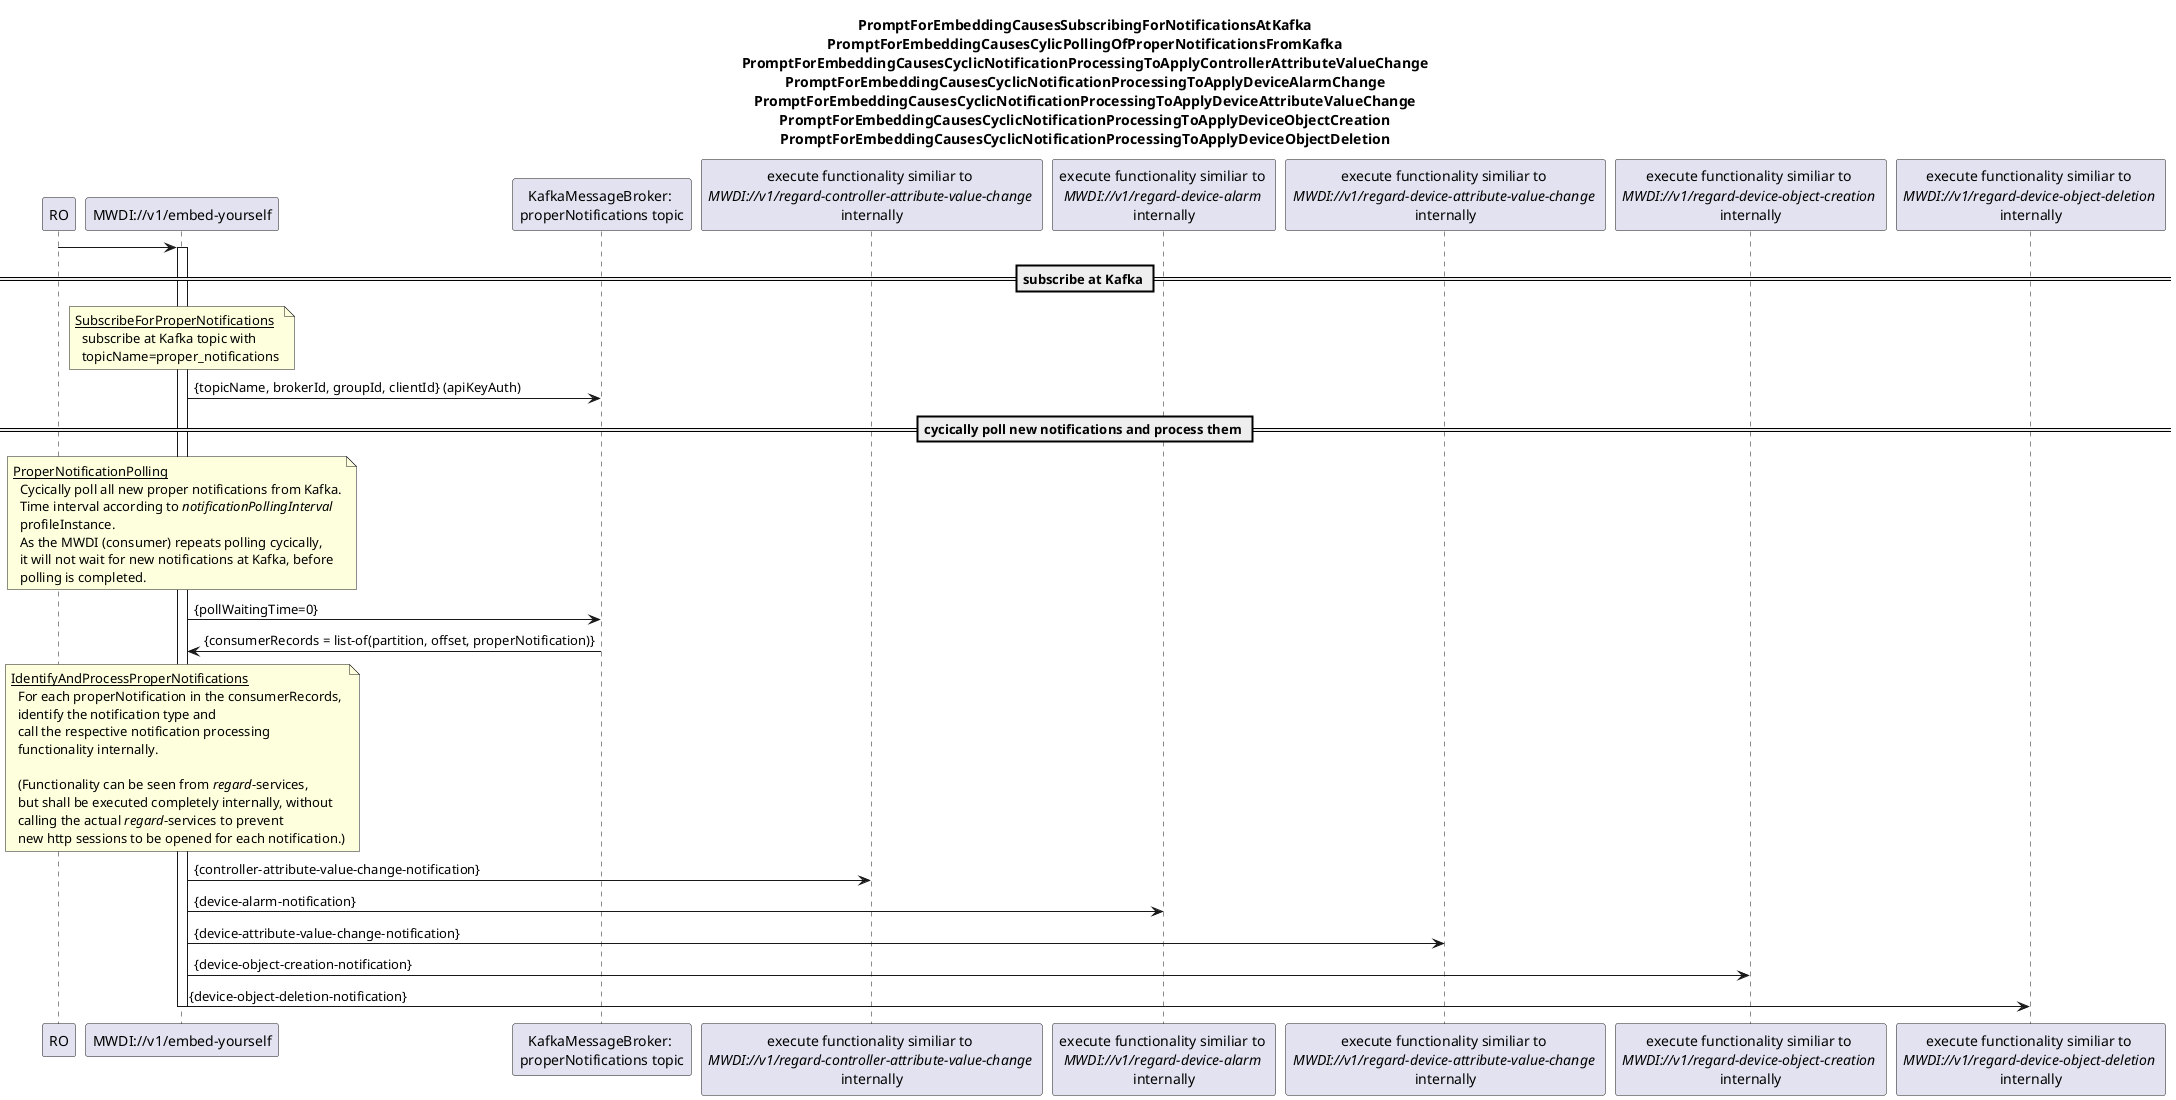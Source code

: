 @startuml 01x_NotificationPollingFromKafkaAndProcessing
skinparam responseMessageBelowArrow true

title 
PromptForEmbeddingCausesSubscribingForNotificationsAtKafka
PromptForEmbeddingCausesCylicPollingOfProperNotificationsFromKafka
PromptForEmbeddingCausesCyclicNotificationProcessingToApplyControllerAttributeValueChange
PromptForEmbeddingCausesCyclicNotificationProcessingToApplyDeviceAlarmChange
PromptForEmbeddingCausesCyclicNotificationProcessingToApplyDeviceAttributeValueChange
PromptForEmbeddingCausesCyclicNotificationProcessingToApplyDeviceObjectCreation
PromptForEmbeddingCausesCyclicNotificationProcessingToApplyDeviceObjectDeletion
end title

participant "RO" as ro
participant "MWDI://v1/embed-yourself" as mwdi
participant "KafkaMessageBroker: \nproperNotifications topic" as kafka
participant "execute functionality similiar to \n<i>MWDI://v1/regard-controller-attribute-value-change </i>\ninternally" as regardCtrlAttChange
participant "execute functionality similiar to \n<i>MWDI://v1/regard-device-alarm </i>\ninternally" as regardAlarm
participant "execute functionality similiar to \n<i>MWDI://v1/regard-device-attribute-value-change </i>\ninternally" as regardDevAttChange
participant "execute functionality similiar to \n<i>MWDI://v1/regard-device-object-creation </i>\ninternally" as regardDevObjCreation
participant "execute functionality similiar to \n<i>MWDI://v1/regard-device-object-deletion </i>\ninternally" as regardDevObjDeletion

ro -> mwdi
activate mwdi


== subscribe at Kafka ==
note over mwdi
<u>SubscribeForProperNotifications</u>
  subscribe at Kafka topic with
  topicName=proper_notifications
end note
mwdi -> kafka: {topicName, brokerId, groupId, clientId} (apiKeyAuth)

== cycically poll new notifications and process them ==
note over mwdi
<u>ProperNotificationPolling</u>
  Cycically poll all new proper notifications from Kafka.
  Time interval according to <i>notificationPollingInterval</i>
  profileInstance.
  As the MWDI (consumer) repeats polling cycically,
  it will not wait for new notifications at Kafka, before
  polling is completed.
end note
mwdi -> kafka: {pollWaitingTime=0}
kafka -> mwdi: {consumerRecords = list-of(partition, offset, properNotification)}

note over mwdi
<u>IdentifyAndProcessProperNotifications</u>
  For each properNotification in the consumerRecords,
  identify the notification type and 
  call the respective notification processing
  functionality internally.

  (Functionality can be seen from <i>regard</i>-services,
  but shall be executed completely internally, without
  calling the actual <i>regard</i>-services to prevent
  new http sessions to be opened for each notification.)
end note
mwdi -> regardCtrlAttChange: {controller-attribute-value-change-notification}
mwdi -> regardAlarm: {device-alarm-notification}
mwdi -> regardDevAttChange: {device-attribute-value-change-notification}
mwdi -> regardDevObjCreation: {device-object-creation-notification}
mwdi -> regardDevObjDeletion: {device-object-deletion-notification}

deactivate mwdi

@enduml